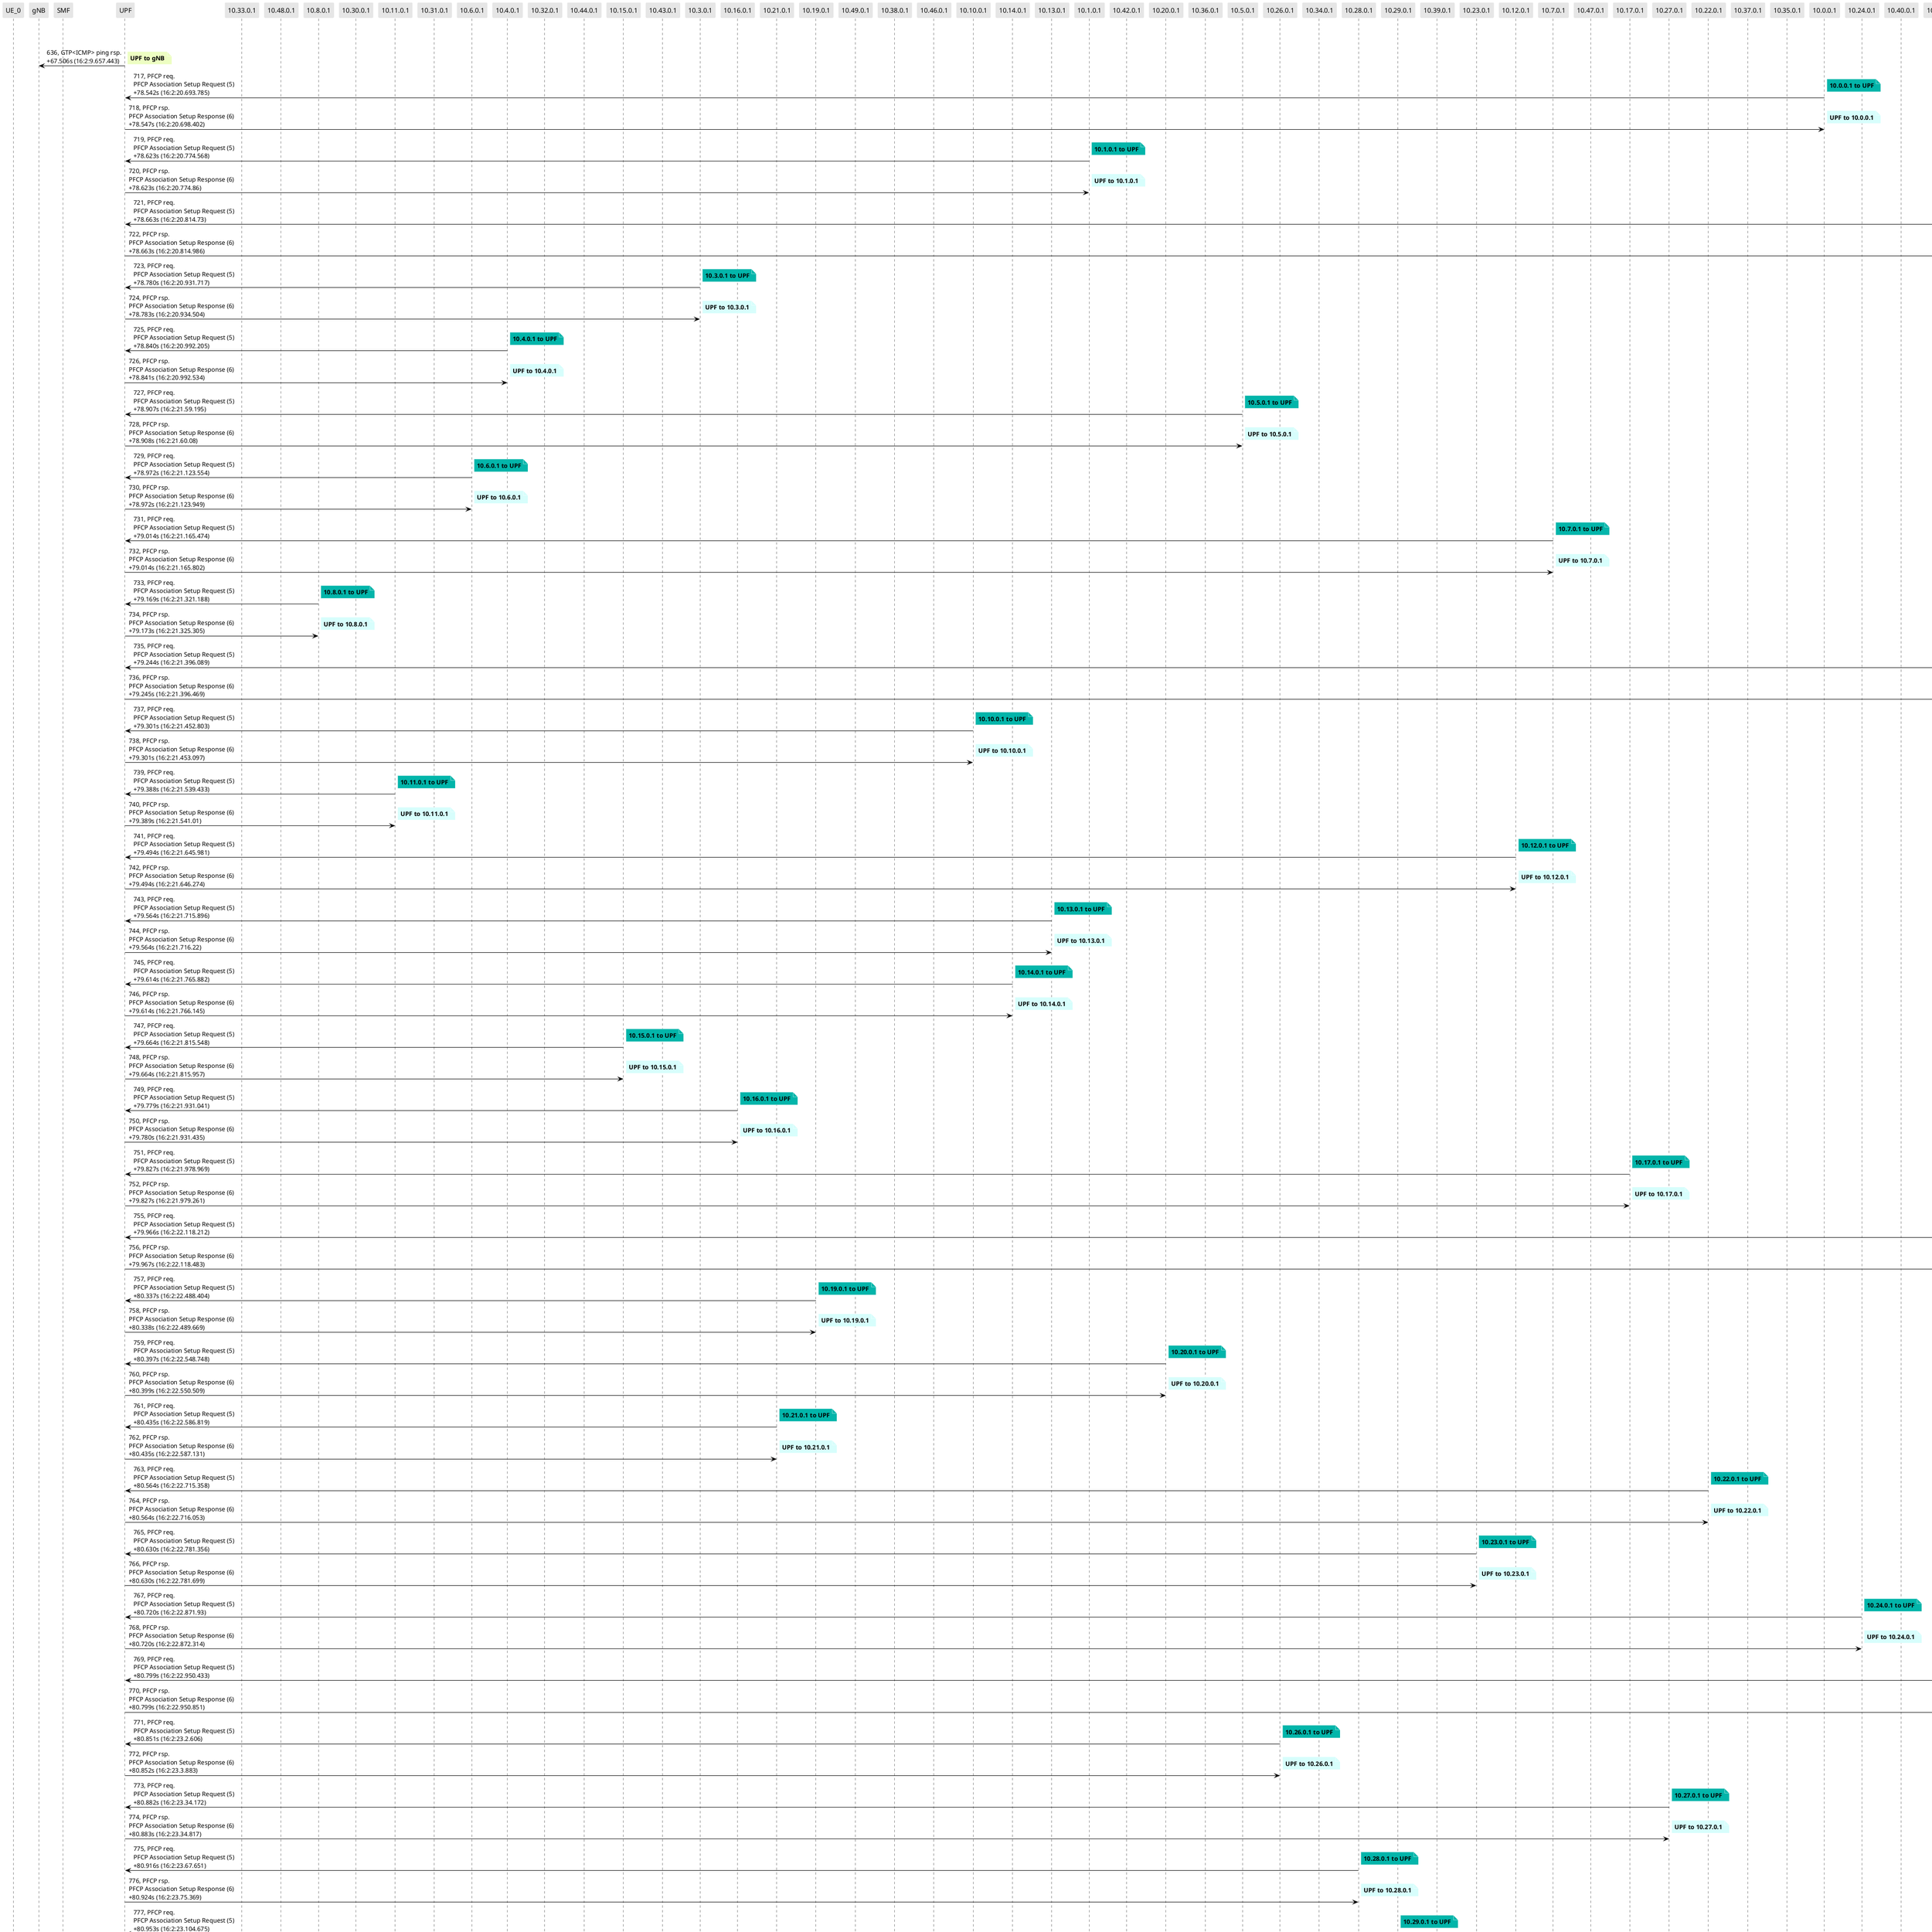 @startuml
skinparam shadowing false
skinparam NoteBorderColor white
skinparam sequence {
    ArrowColor black
    LifeLineBorderColor black
    LifeLineBackgroundColor black
    ParticipantBorderColor white
    ParticipantBackgroundColor #e6e6e6
}
participant "UE_0"
participant "gNB"
participant "SMF"
participant "UPF"
participant "10.33.0.1"
participant "10.48.0.1"
participant "10.8.0.1"
participant "10.30.0.1"
participant "10.11.0.1"
participant "10.31.0.1"
participant "10.6.0.1"
participant "10.4.0.1"
participant "10.32.0.1"
participant "10.44.0.1"
participant "10.15.0.1"
participant "10.43.0.1"
participant "10.3.0.1"
participant "10.16.0.1"
participant "10.21.0.1"
participant "10.19.0.1"
participant "10.49.0.1"
participant "10.38.0.1"
participant "10.46.0.1"
participant "10.10.0.1"
participant "10.14.0.1"
participant "10.13.0.1"
participant "10.1.0.1"
participant "10.42.0.1"
participant "10.20.0.1"
participant "10.36.0.1"
participant "10.5.0.1"
participant "10.26.0.1"
participant "10.34.0.1"
participant "10.28.0.1"
participant "10.29.0.1"
participant "10.39.0.1"
participant "10.23.0.1"
participant "10.12.0.1"
participant "10.7.0.1"
participant "10.47.0.1"
participant "10.17.0.1"
participant "10.27.0.1"
participant "10.22.0.1"
participant "10.37.0.1"
participant "10.35.0.1"
participant "10.0.0.1"
participant "10.24.0.1"
participant "10.40.0.1"
participant "10.2.0.1"
participant "10.18.0.1"
participant "10.41.0.1"
participant "10.25.0.1"
participant "10.9.0.1"
participant "10.160.0.1"
participant "10.195.0.1"
participant "10.132.0.1"
participant "10.161.0.1"
participant "10.51.0.1"
participant "10.106.0.1"
participant "10.158.0.1"
participant "10.125.0.1"
participant "10.81.0.1"
participant "10.182.0.1"
participant "10.64.0.1"
participant "10.167.0.1"
participant "10.191.0.1"
participant "10.74.0.1"
participant "10.192.0.1"
participant "10.91.0.1"
participant "10.107.0.1"
participant "10.198.0.1"
participant "10.80.0.1"
participant "10.95.0.1"
participant "10.159.0.1"
participant "10.76.0.1"
participant "10.128.0.1"
participant "10.181.0.1"
participant "10.88.0.1"
participant "10.124.0.1"
participant "10.97.0.1"
participant "10.63.0.1"
participant "10.144.0.1"
participant "10.146.0.1"
participant "10.75.0.1"
participant "10.85.0.1"
participant "10.71.0.1"
participant "10.135.0.1"
participant "10.153.0.1"
participant "127.0.0.53"
participant "10.133.0.1"
participant "10.116.0.1"
participant "10.136.0.1"
participant "10.196.0.1"
participant "10.68.0.1"
participant "10.61.0.1"
participant "10.170.0.1"
participant "10.52.0.1"
participant "10.60.0.1"
participant "10.92.0.1"
participant "10.96.0.1"
participant "10.199.0.1"
participant "10.57.0.1"
participant "10.122.0.1"
participant "10.142.0.1"
participant "10.105.0.1"
participant "10.50.0.1"
participant "10.194.0.1"
participant "10.163.0.1"
participant "10.84.0.1"
participant "10.155.0.1"
participant "10.110.0.1"
participant "10.139.0.1"
participant "10.140.0.1"
participant "10.45.0.5"
participant "10.197.0.1"
participant "10.152.0.1"
participant "10.77.0.1"
participant "10.186.0.1"
participant "10.83.0.1"
participant "10.157.0.1"
participant "10.168.0.1"
participant "10.58.0.1"
participant "10.89.0.1"
participant "10.123.0.1"
participant "10.86.0.1"
participant "10.189.0.1"
participant "10.82.0.1"
participant "10.53.0.1"
participant "10.165.0.1"
participant "10.201.0.1"
participant "10.70.0.1"
participant "10.104.0.1"
participant "10.119.0.1"
participant "10.55.0.1"
participant "10.69.0.1"
participant "10.145.0.1"
participant "10.173.0.1"
participant "10.176.0.1"
participant "10.166.0.1"
participant "10.149.0.1"
participant "10.66.0.1"
participant "10.184.0.1"
participant "10.114.0.1"
participant "10.171.0.1"
participant "10.54.0.1"
participant "10.112.0.1"
participant "10.102.0.1"
participant "10.90.0.1"
participant "10.117.0.1"
participant "10.127.0.1"
participant "10.188.0.1"
participant "10.177.0.1"
participant "10.150.0.1"
participant "10.62.0.1"
participant "10.183.0.1"
participant "10.93.0.1"
participant "10.164.0.1"
participant "10.178.0.1"
participant "10.190.0.1"
participant "10.179.0.1"
participant "10.129.0.1"
participant "10.87.0.1"
participant "10.73.0.1"
participant "10.138.0.1"
participant "10.148.0.1"
participant "10.137.0.1"
participant "10.154.0.1"
participant "10.172.0.1"
participant "10.94.0.1"
participant "10.131.0.1"
participant "10.72.0.1"
participant "10.67.0.1"
participant "10.103.0.1"
participant "10.143.0.1"
participant "10.200.0.1"
participant "10.130.0.1"
participant "10.118.0.1"
participant "10.151.0.1"
participant "10.101.0.1"
participant "10.174.0.1"
participant "10.109.0.1"
participant "8.8.8.8"
participant "10.156.0.1"
participant "10.100.0.1"
participant "10.108.0.1"
participant "10.185.0.1"
participant "10.78.0.1"
participant "10.56.0.1"
participant "10.79.0.1"
participant "10.187.0.1"
participant "10.59.0.1"
participant "10.111.0.1"
participant "10.126.0.1"
participant "10.99.0.1"
participant "10.175.0.1"
participant "10.121.0.1"
participant "127.0.0.1"
participant "10.98.0.1"
participant "10.134.0.1"
participant "10.180.0.1"
participant "10.141.0.1"
participant "10.193.0.1"
participant "10.65.0.1"
participant "10.115.0.1"
participant "10.120.0.1"
participant "10.113.0.1"
participant "10.147.0.1"
participant "10.162.0.1"
participant "10.169.0.1"

"8.8.8.8" -> "10.45.0.5": 635, ICMP ping rsp.\n+67.506s (16:2:9.657.34)

note right #EDFEC2
**8.8.8.8 to 10.45.0.5**
end note

"UPF" -> "gNB": 636, GTP<ICMP> ping rsp.\n+67.506s (16:2:9.657.443)

note right #EDFEC2
**UPF to gNB**
end note

"10.0.0.1" -> "UPF": 717, PFCP req.\nPFCP Association Setup Request (5)\n+78.542s (16:2:20.693.785)

note right #03B5AA
**10.0.0.1 to UPF**
end note

"UPF" -> "10.0.0.1": 718, PFCP rsp.\nPFCP Association Setup Response (6)\n+78.547s (16:2:20.698.402)

note right #D7FEFC
**UPF to 10.0.0.1**
end note

"10.1.0.1" -> "UPF": 719, PFCP req.\nPFCP Association Setup Request (5)\n+78.623s (16:2:20.774.568)

note right #03B5AA
**10.1.0.1 to UPF**
end note

"UPF" -> "10.1.0.1": 720, PFCP rsp.\nPFCP Association Setup Response (6)\n+78.623s (16:2:20.774.86)

note right #D7FEFC
**UPF to 10.1.0.1**
end note

"10.2.0.1" -> "UPF": 721, PFCP req.\nPFCP Association Setup Request (5)\n+78.663s (16:2:20.814.73)

note right #03B5AA
**10.2.0.1 to UPF**
end note

"UPF" -> "10.2.0.1": 722, PFCP rsp.\nPFCP Association Setup Response (6)\n+78.663s (16:2:20.814.986)

note right #D7FEFC
**UPF to 10.2.0.1**
end note

"10.3.0.1" -> "UPF": 723, PFCP req.\nPFCP Association Setup Request (5)\n+78.780s (16:2:20.931.717)

note right #03B5AA
**10.3.0.1 to UPF**
end note

"UPF" -> "10.3.0.1": 724, PFCP rsp.\nPFCP Association Setup Response (6)\n+78.783s (16:2:20.934.504)

note right #D7FEFC
**UPF to 10.3.0.1**
end note

"10.4.0.1" -> "UPF": 725, PFCP req.\nPFCP Association Setup Request (5)\n+78.840s (16:2:20.992.205)

note right #03B5AA
**10.4.0.1 to UPF**
end note

"UPF" -> "10.4.0.1": 726, PFCP rsp.\nPFCP Association Setup Response (6)\n+78.841s (16:2:20.992.534)

note right #D7FEFC
**UPF to 10.4.0.1**
end note

"10.5.0.1" -> "UPF": 727, PFCP req.\nPFCP Association Setup Request (5)\n+78.907s (16:2:21.59.195)

note right #03B5AA
**10.5.0.1 to UPF**
end note

"UPF" -> "10.5.0.1": 728, PFCP rsp.\nPFCP Association Setup Response (6)\n+78.908s (16:2:21.60.08)

note right #D7FEFC
**UPF to 10.5.0.1**
end note

"10.6.0.1" -> "UPF": 729, PFCP req.\nPFCP Association Setup Request (5)\n+78.972s (16:2:21.123.554)

note right #03B5AA
**10.6.0.1 to UPF**
end note

"UPF" -> "10.6.0.1": 730, PFCP rsp.\nPFCP Association Setup Response (6)\n+78.972s (16:2:21.123.949)

note right #D7FEFC
**UPF to 10.6.0.1**
end note

"10.7.0.1" -> "UPF": 731, PFCP req.\nPFCP Association Setup Request (5)\n+79.014s (16:2:21.165.474)

note right #03B5AA
**10.7.0.1 to UPF**
end note

"UPF" -> "10.7.0.1": 732, PFCP rsp.\nPFCP Association Setup Response (6)\n+79.014s (16:2:21.165.802)

note right #D7FEFC
**UPF to 10.7.0.1**
end note

"10.8.0.1" -> "UPF": 733, PFCP req.\nPFCP Association Setup Request (5)\n+79.169s (16:2:21.321.188)

note right #03B5AA
**10.8.0.1 to UPF**
end note

"UPF" -> "10.8.0.1": 734, PFCP rsp.\nPFCP Association Setup Response (6)\n+79.173s (16:2:21.325.305)

note right #D7FEFC
**UPF to 10.8.0.1**
end note

"10.9.0.1" -> "UPF": 735, PFCP req.\nPFCP Association Setup Request (5)\n+79.244s (16:2:21.396.089)

note right #03B5AA
**10.9.0.1 to UPF**
end note

"UPF" -> "10.9.0.1": 736, PFCP rsp.\nPFCP Association Setup Response (6)\n+79.245s (16:2:21.396.469)

note right #D7FEFC
**UPF to 10.9.0.1**
end note

"10.10.0.1" -> "UPF": 737, PFCP req.\nPFCP Association Setup Request (5)\n+79.301s (16:2:21.452.803)

note right #03B5AA
**10.10.0.1 to UPF**
end note

"UPF" -> "10.10.0.1": 738, PFCP rsp.\nPFCP Association Setup Response (6)\n+79.301s (16:2:21.453.097)

note right #D7FEFC
**UPF to 10.10.0.1**
end note

"10.11.0.1" -> "UPF": 739, PFCP req.\nPFCP Association Setup Request (5)\n+79.388s (16:2:21.539.433)

note right #03B5AA
**10.11.0.1 to UPF**
end note

"UPF" -> "10.11.0.1": 740, PFCP rsp.\nPFCP Association Setup Response (6)\n+79.389s (16:2:21.541.01)

note right #D7FEFC
**UPF to 10.11.0.1**
end note

"10.12.0.1" -> "UPF": 741, PFCP req.\nPFCP Association Setup Request (5)\n+79.494s (16:2:21.645.981)

note right #03B5AA
**10.12.0.1 to UPF**
end note

"UPF" -> "10.12.0.1": 742, PFCP rsp.\nPFCP Association Setup Response (6)\n+79.494s (16:2:21.646.274)

note right #D7FEFC
**UPF to 10.12.0.1**
end note

"10.13.0.1" -> "UPF": 743, PFCP req.\nPFCP Association Setup Request (5)\n+79.564s (16:2:21.715.896)

note right #03B5AA
**10.13.0.1 to UPF**
end note

"UPF" -> "10.13.0.1": 744, PFCP rsp.\nPFCP Association Setup Response (6)\n+79.564s (16:2:21.716.22)

note right #D7FEFC
**UPF to 10.13.0.1**
end note

"10.14.0.1" -> "UPF": 745, PFCP req.\nPFCP Association Setup Request (5)\n+79.614s (16:2:21.765.882)

note right #03B5AA
**10.14.0.1 to UPF**
end note

"UPF" -> "10.14.0.1": 746, PFCP rsp.\nPFCP Association Setup Response (6)\n+79.614s (16:2:21.766.145)

note right #D7FEFC
**UPF to 10.14.0.1**
end note

"10.15.0.1" -> "UPF": 747, PFCP req.\nPFCP Association Setup Request (5)\n+79.664s (16:2:21.815.548)

note right #03B5AA
**10.15.0.1 to UPF**
end note

"UPF" -> "10.15.0.1": 748, PFCP rsp.\nPFCP Association Setup Response (6)\n+79.664s (16:2:21.815.957)

note right #D7FEFC
**UPF to 10.15.0.1**
end note

"10.16.0.1" -> "UPF": 749, PFCP req.\nPFCP Association Setup Request (5)\n+79.779s (16:2:21.931.041)

note right #03B5AA
**10.16.0.1 to UPF**
end note

"UPF" -> "10.16.0.1": 750, PFCP rsp.\nPFCP Association Setup Response (6)\n+79.780s (16:2:21.931.435)

note right #D7FEFC
**UPF to 10.16.0.1**
end note

"10.17.0.1" -> "UPF": 751, PFCP req.\nPFCP Association Setup Request (5)\n+79.827s (16:2:21.978.969)

note right #03B5AA
**10.17.0.1 to UPF**
end note

"UPF" -> "10.17.0.1": 752, PFCP rsp.\nPFCP Association Setup Response (6)\n+79.827s (16:2:21.979.261)

note right #D7FEFC
**UPF to 10.17.0.1**
end note

"10.18.0.1" -> "UPF": 755, PFCP req.\nPFCP Association Setup Request (5)\n+79.966s (16:2:22.118.212)

note right #03B5AA
**10.18.0.1 to UPF**
end note

"UPF" -> "10.18.0.1": 756, PFCP rsp.\nPFCP Association Setup Response (6)\n+79.967s (16:2:22.118.483)

note right #D7FEFC
**UPF to 10.18.0.1**
end note

"10.19.0.1" -> "UPF": 757, PFCP req.\nPFCP Association Setup Request (5)\n+80.337s (16:2:22.488.404)

note right #03B5AA
**10.19.0.1 to UPF**
end note

"UPF" -> "10.19.0.1": 758, PFCP rsp.\nPFCP Association Setup Response (6)\n+80.338s (16:2:22.489.669)

note right #D7FEFC
**UPF to 10.19.0.1**
end note

"10.20.0.1" -> "UPF": 759, PFCP req.\nPFCP Association Setup Request (5)\n+80.397s (16:2:22.548.748)

note right #03B5AA
**10.20.0.1 to UPF**
end note

"UPF" -> "10.20.0.1": 760, PFCP rsp.\nPFCP Association Setup Response (6)\n+80.399s (16:2:22.550.509)

note right #D7FEFC
**UPF to 10.20.0.1**
end note

"10.21.0.1" -> "UPF": 761, PFCP req.\nPFCP Association Setup Request (5)\n+80.435s (16:2:22.586.819)

note right #03B5AA
**10.21.0.1 to UPF**
end note

"UPF" -> "10.21.0.1": 762, PFCP rsp.\nPFCP Association Setup Response (6)\n+80.435s (16:2:22.587.131)

note right #D7FEFC
**UPF to 10.21.0.1**
end note

"10.22.0.1" -> "UPF": 763, PFCP req.\nPFCP Association Setup Request (5)\n+80.564s (16:2:22.715.358)

note right #03B5AA
**10.22.0.1 to UPF**
end note

"UPF" -> "10.22.0.1": 764, PFCP rsp.\nPFCP Association Setup Response (6)\n+80.564s (16:2:22.716.053)

note right #D7FEFC
**UPF to 10.22.0.1**
end note

"10.23.0.1" -> "UPF": 765, PFCP req.\nPFCP Association Setup Request (5)\n+80.630s (16:2:22.781.356)

note right #03B5AA
**10.23.0.1 to UPF**
end note

"UPF" -> "10.23.0.1": 766, PFCP rsp.\nPFCP Association Setup Response (6)\n+80.630s (16:2:22.781.699)

note right #D7FEFC
**UPF to 10.23.0.1**
end note

"10.24.0.1" -> "UPF": 767, PFCP req.\nPFCP Association Setup Request (5)\n+80.720s (16:2:22.871.93)

note right #03B5AA
**10.24.0.1 to UPF**
end note

"UPF" -> "10.24.0.1": 768, PFCP rsp.\nPFCP Association Setup Response (6)\n+80.720s (16:2:22.872.314)

note right #D7FEFC
**UPF to 10.24.0.1**
end note

"10.25.0.1" -> "UPF": 769, PFCP req.\nPFCP Association Setup Request (5)\n+80.799s (16:2:22.950.433)

note right #03B5AA
**10.25.0.1 to UPF**
end note

"UPF" -> "10.25.0.1": 770, PFCP rsp.\nPFCP Association Setup Response (6)\n+80.799s (16:2:22.950.851)

note right #D7FEFC
**UPF to 10.25.0.1**
end note

"10.26.0.1" -> "UPF": 771, PFCP req.\nPFCP Association Setup Request (5)\n+80.851s (16:2:23.2.606)

note right #03B5AA
**10.26.0.1 to UPF**
end note

"UPF" -> "10.26.0.1": 772, PFCP rsp.\nPFCP Association Setup Response (6)\n+80.852s (16:2:23.3.883)

note right #D7FEFC
**UPF to 10.26.0.1**
end note

"10.27.0.1" -> "UPF": 773, PFCP req.\nPFCP Association Setup Request (5)\n+80.882s (16:2:23.34.172)

note right #03B5AA
**10.27.0.1 to UPF**
end note

"UPF" -> "10.27.0.1": 774, PFCP rsp.\nPFCP Association Setup Response (6)\n+80.883s (16:2:23.34.817)

note right #D7FEFC
**UPF to 10.27.0.1**
end note

"10.28.0.1" -> "UPF": 775, PFCP req.\nPFCP Association Setup Request (5)\n+80.916s (16:2:23.67.651)

note right #03B5AA
**10.28.0.1 to UPF**
end note

"UPF" -> "10.28.0.1": 776, PFCP rsp.\nPFCP Association Setup Response (6)\n+80.924s (16:2:23.75.369)

note right #D7FEFC
**UPF to 10.28.0.1**
end note

"10.29.0.1" -> "UPF": 777, PFCP req.\nPFCP Association Setup Request (5)\n+80.953s (16:2:23.104.675)

note right #03B5AA
**10.29.0.1 to UPF**
end note

"UPF" -> "10.29.0.1": 778, PFCP rsp.\nPFCP Association Setup Response (6)\n+80.953s (16:2:23.105.217)

note right #D7FEFC
**UPF to 10.29.0.1**
end note

"10.30.0.1" -> "UPF": 779, PFCP req.\nPFCP Association Setup Request (5)\n+81.019s (16:2:23.170.501)

note right #03B5AA
**10.30.0.1 to UPF**
end note

"UPF" -> "10.30.0.1": 780, PFCP rsp.\nPFCP Association Setup Response (6)\n+81.019s (16:2:23.170.934)

note right #D7FEFC
**UPF to 10.30.0.1**
end note

"10.31.0.1" -> "UPF": 781, PFCP req.\nPFCP Association Setup Request (5)\n+81.058s (16:2:23.209.381)

note right #03B5AA
**10.31.0.1 to UPF**
end note

"UPF" -> "10.31.0.1": 782, PFCP rsp.\nPFCP Association Setup Response (6)\n+81.059s (16:2:23.210.583)

note right #D7FEFC
**UPF to 10.31.0.1**
end note

"10.32.0.1" -> "UPF": 785, PFCP req.\nPFCP Association Setup Request (5)\n+81.215s (16:2:23.366.528)

note right #03B5AA
**10.32.0.1 to UPF**
end note

"UPF" -> "10.32.0.1": 786, PFCP rsp.\nPFCP Association Setup Response (6)\n+81.218s (16:2:23.369.862)

note right #D7FEFC
**UPF to 10.32.0.1**
end note

"10.33.0.1" -> "UPF": 787, PFCP req.\nPFCP Association Setup Request (5)\n+81.298s (16:2:23.449.566)

note right #03B5AA
**10.33.0.1 to UPF**
end note

"UPF" -> "10.33.0.1": 788, PFCP rsp.\nPFCP Association Setup Response (6)\n+81.298s (16:2:23.449.962)

note right #D7FEFC
**UPF to 10.33.0.1**
end note

"10.34.0.1" -> "UPF": 789, PFCP req.\nPFCP Association Setup Request (5)\n+81.384s (16:2:23.535.877)

note right #03B5AA
**10.34.0.1 to UPF**
end note

"UPF" -> "10.34.0.1": 790, PFCP rsp.\nPFCP Association Setup Response (6)\n+81.386s (16:2:23.537.895)

note right #D7FEFC
**UPF to 10.34.0.1**
end note

"10.35.0.1" -> "UPF": 791, PFCP req.\nPFCP Association Setup Request (5)\n+81.533s (16:2:23.684.388)

note right #03B5AA
**10.35.0.1 to UPF**
end note

"UPF" -> "10.35.0.1": 792, PFCP rsp.\nPFCP Association Setup Response (6)\n+81.533s (16:2:23.684.659)

note right #D7FEFC
**UPF to 10.35.0.1**
end note

"10.36.0.1" -> "UPF": 793, PFCP req.\nPFCP Association Setup Request (5)\n+81.588s (16:2:23.740.182)

note right #03B5AA
**10.36.0.1 to UPF**
end note

"UPF" -> "10.36.0.1": 794, PFCP rsp.\nPFCP Association Setup Response (6)\n+81.589s (16:2:23.740.824)

note right #D7FEFC
**UPF to 10.36.0.1**
end note

"10.37.0.1" -> "UPF": 795, PFCP req.\nPFCP Association Setup Request (5)\n+81.622s (16:2:23.774.252)

note right #03B5AA
**10.37.0.1 to UPF**
end note

"UPF" -> "10.37.0.1": 796, PFCP rsp.\nPFCP Association Setup Response (6)\n+81.625s (16:2:23.776.849)

note right #D7FEFC
**UPF to 10.37.0.1**
end note

"10.38.0.1" -> "UPF": 797, PFCP req.\nPFCP Association Setup Request (5)\n+81.720s (16:2:23.871.856)

note right #03B5AA
**10.38.0.1 to UPF**
end note

"UPF" -> "10.38.0.1": 798, PFCP rsp.\nPFCP Association Setup Response (6)\n+81.720s (16:2:23.872.168)

note right #D7FEFC
**UPF to 10.38.0.1**
end note

"10.39.0.1" -> "UPF": 799, PFCP req.\nPFCP Association Setup Request (5)\n+81.818s (16:2:23.969.432)

note right #03B5AA
**10.39.0.1 to UPF**
end note

"UPF" -> "10.39.0.1": 800, PFCP rsp.\nPFCP Association Setup Response (6)\n+81.818s (16:2:23.970.263)

note right #D7FEFC
**UPF to 10.39.0.1**
end note

"10.40.0.1" -> "UPF": 801, PFCP req.\nPFCP Association Setup Request (5)\n+81.890s (16:2:24.41.374)

note right #03B5AA
**10.40.0.1 to UPF**
end note

"UPF" -> "10.40.0.1": 802, PFCP rsp.\nPFCP Association Setup Response (6)\n+81.897s (16:2:24.49.297)

note right #D7FEFC
**UPF to 10.40.0.1**
end note

"10.41.0.1" -> "UPF": 803, PFCP req.\nPFCP Association Setup Request (5)\n+81.948s (16:2:24.99.916)

note right #03B5AA
**10.41.0.1 to UPF**
end note

"UPF" -> "10.41.0.1": 804, PFCP rsp.\nPFCP Association Setup Response (6)\n+81.949s (16:2:24.100.815)

note right #D7FEFC
**UPF to 10.41.0.1**
end note

"10.42.0.1" -> "UPF": 805, PFCP req.\nPFCP Association Setup Request (5)\n+82.041s (16:2:24.192.985)

note right #03B5AA
**10.42.0.1 to UPF**
end note

"UPF" -> "10.42.0.1": 806, PFCP rsp.\nPFCP Association Setup Response (6)\n+82.041s (16:2:24.193.332)

note right #D7FEFC
**UPF to 10.42.0.1**
end note

"10.43.0.1" -> "UPF": 812, PFCP req.\nPFCP Association Setup Request (5)\n+82.114s (16:2:24.266.225)

note right #03B5AA
**10.43.0.1 to UPF**
end note

"UPF" -> "10.43.0.1": 813, PFCP rsp.\nPFCP Association Setup Response (6)\n+82.115s (16:2:24.267.31)

note right #D7FEFC
**UPF to 10.43.0.1**
end note

"10.44.0.1" -> "UPF": 856, PFCP req.\nPFCP Association Setup Request (5)\n+82.329s (16:2:24.480.705)

note right #03B5AA
**10.44.0.1 to UPF**
end note

"UPF" -> "10.44.0.1": 857, PFCP rsp.\nPFCP Association Setup Response (6)\n+82.332s (16:2:24.484.105)

note right #D7FEFC
**UPF to 10.44.0.1**
end note

"UE_0" -> "UPF": 862, PFCP req.\nPFCP Association Setup Request (5)\n+82.445s (16:2:24.596.995)

note right #03B5AA
**UE_0 to UPF**
end note

"10.46.0.1" -> "UPF": 863, PFCP req.\nPFCP Association Setup Request (5)\n+82.499s (16:2:24.650.474)

note right #03B5AA
**10.46.0.1 to UPF**
end note

"UPF" -> "10.46.0.1": 864, PFCP rsp.\nPFCP Association Setup Response (6)\n+82.499s (16:2:24.650.805)

note right #D7FEFC
**UPF to 10.46.0.1**
end note

"10.47.0.1" -> "UPF": 865, PFCP req.\nPFCP Association Setup Request (5)\n+82.562s (16:2:24.713.787)

note right #03B5AA
**10.47.0.1 to UPF**
end note

"10.48.0.1" -> "UPF": 868, PFCP req.\nPFCP Association Setup Request (5)\n+82.630s (16:2:24.782.202)

note right #03B5AA
**10.48.0.1 to UPF**
end note

"UPF" -> "10.48.0.1": 869, PFCP rsp.\nPFCP Association Setup Response (6)\n+82.631s (16:2:24.782.818)

note right #D7FEFC
**UPF to 10.48.0.1**
end note

"10.49.0.1" -> "UPF": 870, PFCP req.\nPFCP Association Setup Request (5)\n+82.705s (16:2:24.856.763)

note right #03B5AA
**10.49.0.1 to UPF**
end note

"UPF" -> "10.49.0.1": 871, PFCP rsp.\nPFCP Association Setup Response (6)\n+82.705s (16:2:24.857.326)

note right #D7FEFC
**UPF to 10.49.0.1**
end note

@enduml
